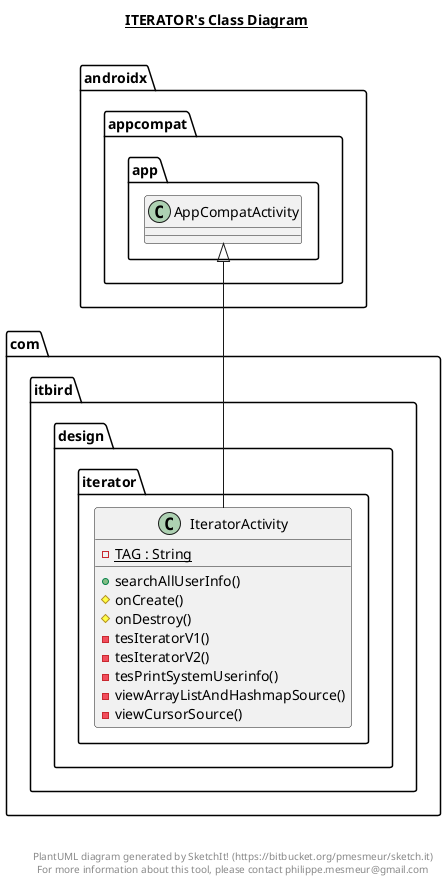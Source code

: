 @startuml

title __ITERATOR's Class Diagram__\n

  namespace com.itbird.design {
    namespace iterator {
      class com.itbird.design.iterator.IteratorActivity {
          {static} - TAG : String
          + searchAllUserInfo()
          # onCreate()
          # onDestroy()
          - tesIteratorV1()
          - tesIteratorV2()
          - tesPrintSystemUserinfo()
          - viewArrayListAndHashmapSource()
          - viewCursorSource()
      }
    }
  }
  

  com.itbird.design.iterator.IteratorActivity -up-|> androidx.appcompat.app.AppCompatActivity


right footer


PlantUML diagram generated by SketchIt! (https://bitbucket.org/pmesmeur/sketch.it)
For more information about this tool, please contact philippe.mesmeur@gmail.com
endfooter

@enduml
